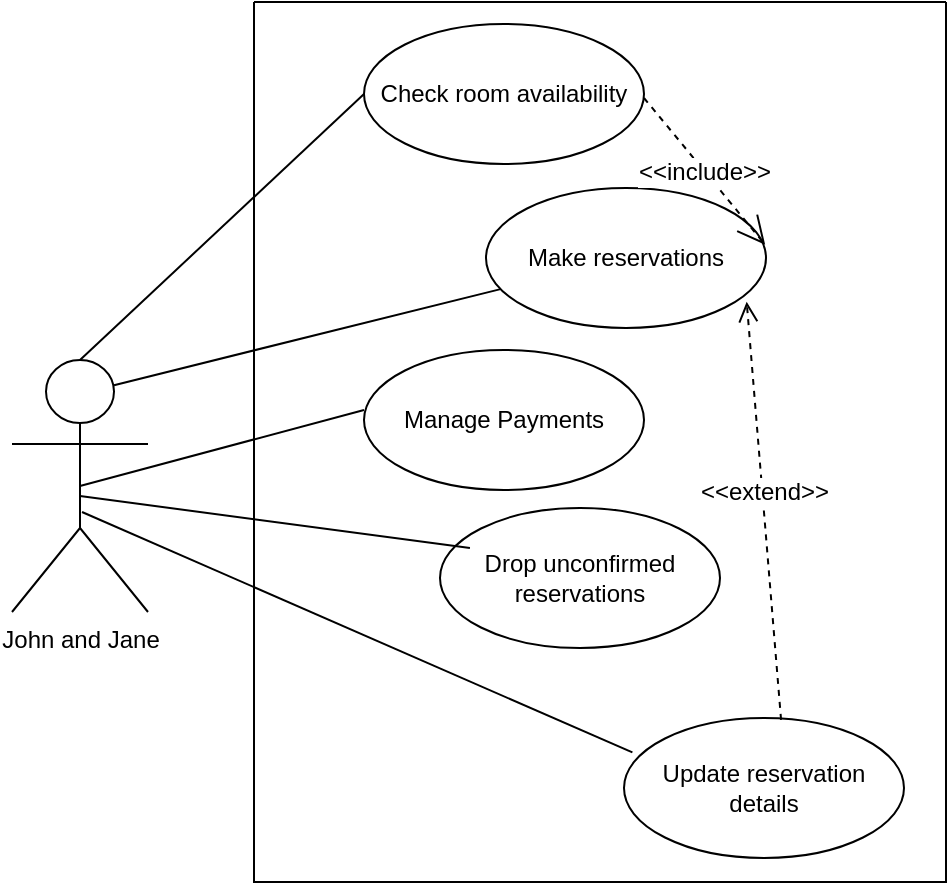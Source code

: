<mxfile version="26.0.7">
  <diagram name="Page-1" id="kYqLIcHNMrU1wzqXKv6H">
    <mxGraphModel dx="1587" dy="1093" grid="0" gridSize="10" guides="1" tooltips="1" connect="1" arrows="1" fold="1" page="0" pageScale="1" pageWidth="850" pageHeight="1100" math="0" shadow="0">
      <root>
        <mxCell id="0" />
        <mxCell id="1" parent="0" />
        <mxCell id="VH4D4ILNZe0VZ_pKSqMK-8" value="John and Jane" style="shape=umlActor;verticalLabelPosition=bottom;verticalAlign=top;html=1;" vertex="1" parent="1">
          <mxGeometry x="-494" y="535" width="68" height="126" as="geometry" />
        </mxCell>
        <mxCell id="VH4D4ILNZe0VZ_pKSqMK-9" value="Check room availability" style="ellipse;whiteSpace=wrap;html=1;" vertex="1" parent="1">
          <mxGeometry x="-318" y="367" width="140" height="70" as="geometry" />
        </mxCell>
        <mxCell id="VH4D4ILNZe0VZ_pKSqMK-11" value="Manage Payments" style="ellipse;whiteSpace=wrap;html=1;" vertex="1" parent="1">
          <mxGeometry x="-318" y="530" width="140" height="70" as="geometry" />
        </mxCell>
        <mxCell id="VH4D4ILNZe0VZ_pKSqMK-19" value="" style="swimlane;startSize=0;" vertex="1" parent="1">
          <mxGeometry x="-373" y="356" width="346" height="440" as="geometry" />
        </mxCell>
        <mxCell id="VH4D4ILNZe0VZ_pKSqMK-13" value="Update reservation details" style="ellipse;whiteSpace=wrap;html=1;" vertex="1" parent="VH4D4ILNZe0VZ_pKSqMK-19">
          <mxGeometry x="185" y="358" width="140" height="70" as="geometry" />
        </mxCell>
        <mxCell id="VH4D4ILNZe0VZ_pKSqMK-12" value="Drop unconfirmed reservations" style="ellipse;whiteSpace=wrap;html=1;" vertex="1" parent="VH4D4ILNZe0VZ_pKSqMK-19">
          <mxGeometry x="93" y="253" width="140" height="70" as="geometry" />
        </mxCell>
        <mxCell id="VH4D4ILNZe0VZ_pKSqMK-10" value="Make reservations" style="ellipse;whiteSpace=wrap;html=1;" vertex="1" parent="VH4D4ILNZe0VZ_pKSqMK-19">
          <mxGeometry x="116" y="93" width="140" height="70" as="geometry" />
        </mxCell>
        <mxCell id="VH4D4ILNZe0VZ_pKSqMK-26" value="&amp;lt;&amp;lt;extend&amp;gt;&amp;gt;" style="html=1;verticalAlign=bottom;endArrow=open;dashed=1;endSize=8;curved=0;rounded=0;fontSize=12;exitX=0.561;exitY=0.013;exitDx=0;exitDy=0;exitPerimeter=0;entryX=0.931;entryY=0.813;entryDx=0;entryDy=0;entryPerimeter=0;" edge="1" parent="VH4D4ILNZe0VZ_pKSqMK-19" source="VH4D4ILNZe0VZ_pKSqMK-13" target="VH4D4ILNZe0VZ_pKSqMK-10">
          <mxGeometry relative="1" as="geometry">
            <mxPoint x="317" y="296" as="sourcePoint" />
            <mxPoint x="237" y="296" as="targetPoint" />
          </mxGeometry>
        </mxCell>
        <mxCell id="VH4D4ILNZe0VZ_pKSqMK-20" value="" style="endArrow=none;html=1;rounded=0;fontSize=12;startSize=8;endSize=8;curved=1;entryX=0;entryY=0.5;entryDx=0;entryDy=0;exitX=0.5;exitY=0;exitDx=0;exitDy=0;exitPerimeter=0;" edge="1" parent="1" source="VH4D4ILNZe0VZ_pKSqMK-8" target="VH4D4ILNZe0VZ_pKSqMK-9">
          <mxGeometry width="50" height="50" relative="1" as="geometry">
            <mxPoint x="-416" y="539" as="sourcePoint" />
            <mxPoint x="-366" y="489" as="targetPoint" />
          </mxGeometry>
        </mxCell>
        <mxCell id="VH4D4ILNZe0VZ_pKSqMK-21" value="" style="endArrow=none;html=1;rounded=0;fontSize=12;startSize=8;endSize=8;curved=1;exitX=0.75;exitY=0.1;exitDx=0;exitDy=0;exitPerimeter=0;" edge="1" parent="1" source="VH4D4ILNZe0VZ_pKSqMK-8" target="VH4D4ILNZe0VZ_pKSqMK-10">
          <mxGeometry width="50" height="50" relative="1" as="geometry">
            <mxPoint x="-415" y="545" as="sourcePoint" />
            <mxPoint x="-365" y="495" as="targetPoint" />
          </mxGeometry>
        </mxCell>
        <mxCell id="VH4D4ILNZe0VZ_pKSqMK-24" value="" style="endArrow=none;html=1;rounded=0;fontSize=12;startSize=8;endSize=8;curved=1;entryX=0.03;entryY=0.246;entryDx=0;entryDy=0;entryPerimeter=0;exitX=0.463;exitY=0.575;exitDx=0;exitDy=0;exitPerimeter=0;" edge="1" parent="1" target="VH4D4ILNZe0VZ_pKSqMK-13">
          <mxGeometry width="50" height="50" relative="1" as="geometry">
            <mxPoint x="-458.996" y="611" as="sourcePoint" />
            <mxPoint x="-182.8" y="746.39" as="targetPoint" />
          </mxGeometry>
        </mxCell>
        <mxCell id="VH4D4ILNZe0VZ_pKSqMK-22" value="" style="endArrow=none;html=1;rounded=0;fontSize=12;startSize=8;endSize=8;curved=1;exitX=0.5;exitY=0.5;exitDx=0;exitDy=0;exitPerimeter=0;" edge="1" parent="1" source="VH4D4ILNZe0VZ_pKSqMK-8">
          <mxGeometry width="50" height="50" relative="1" as="geometry">
            <mxPoint x="-422" y="560.07" as="sourcePoint" />
            <mxPoint x="-318" y="560" as="targetPoint" />
          </mxGeometry>
        </mxCell>
        <mxCell id="VH4D4ILNZe0VZ_pKSqMK-25" value="&amp;lt;&amp;lt;include&amp;gt;&amp;gt;" style="endArrow=open;endSize=12;dashed=1;html=1;rounded=0;fontSize=12;curved=1;entryX=0.997;entryY=0.405;entryDx=0;entryDy=0;entryPerimeter=0;" edge="1" parent="1" target="VH4D4ILNZe0VZ_pKSqMK-10">
          <mxGeometry width="160" relative="1" as="geometry">
            <mxPoint x="-178" y="404" as="sourcePoint" />
            <mxPoint x="-18" y="404" as="targetPoint" />
          </mxGeometry>
        </mxCell>
        <mxCell id="VH4D4ILNZe0VZ_pKSqMK-23" value="" style="endArrow=none;html=1;rounded=0;fontSize=12;startSize=8;endSize=8;curved=1;entryX=0.107;entryY=0.286;entryDx=0;entryDy=0;entryPerimeter=0;exitX=0.5;exitY=0.5;exitDx=0;exitDy=0;exitPerimeter=0;" edge="1" parent="1" target="VH4D4ILNZe0VZ_pKSqMK-12">
          <mxGeometry width="50" height="50" relative="1" as="geometry">
            <mxPoint x="-460.0" y="603" as="sourcePoint" />
            <mxPoint x="-278.32" y="638.85" as="targetPoint" />
          </mxGeometry>
        </mxCell>
      </root>
    </mxGraphModel>
  </diagram>
</mxfile>
